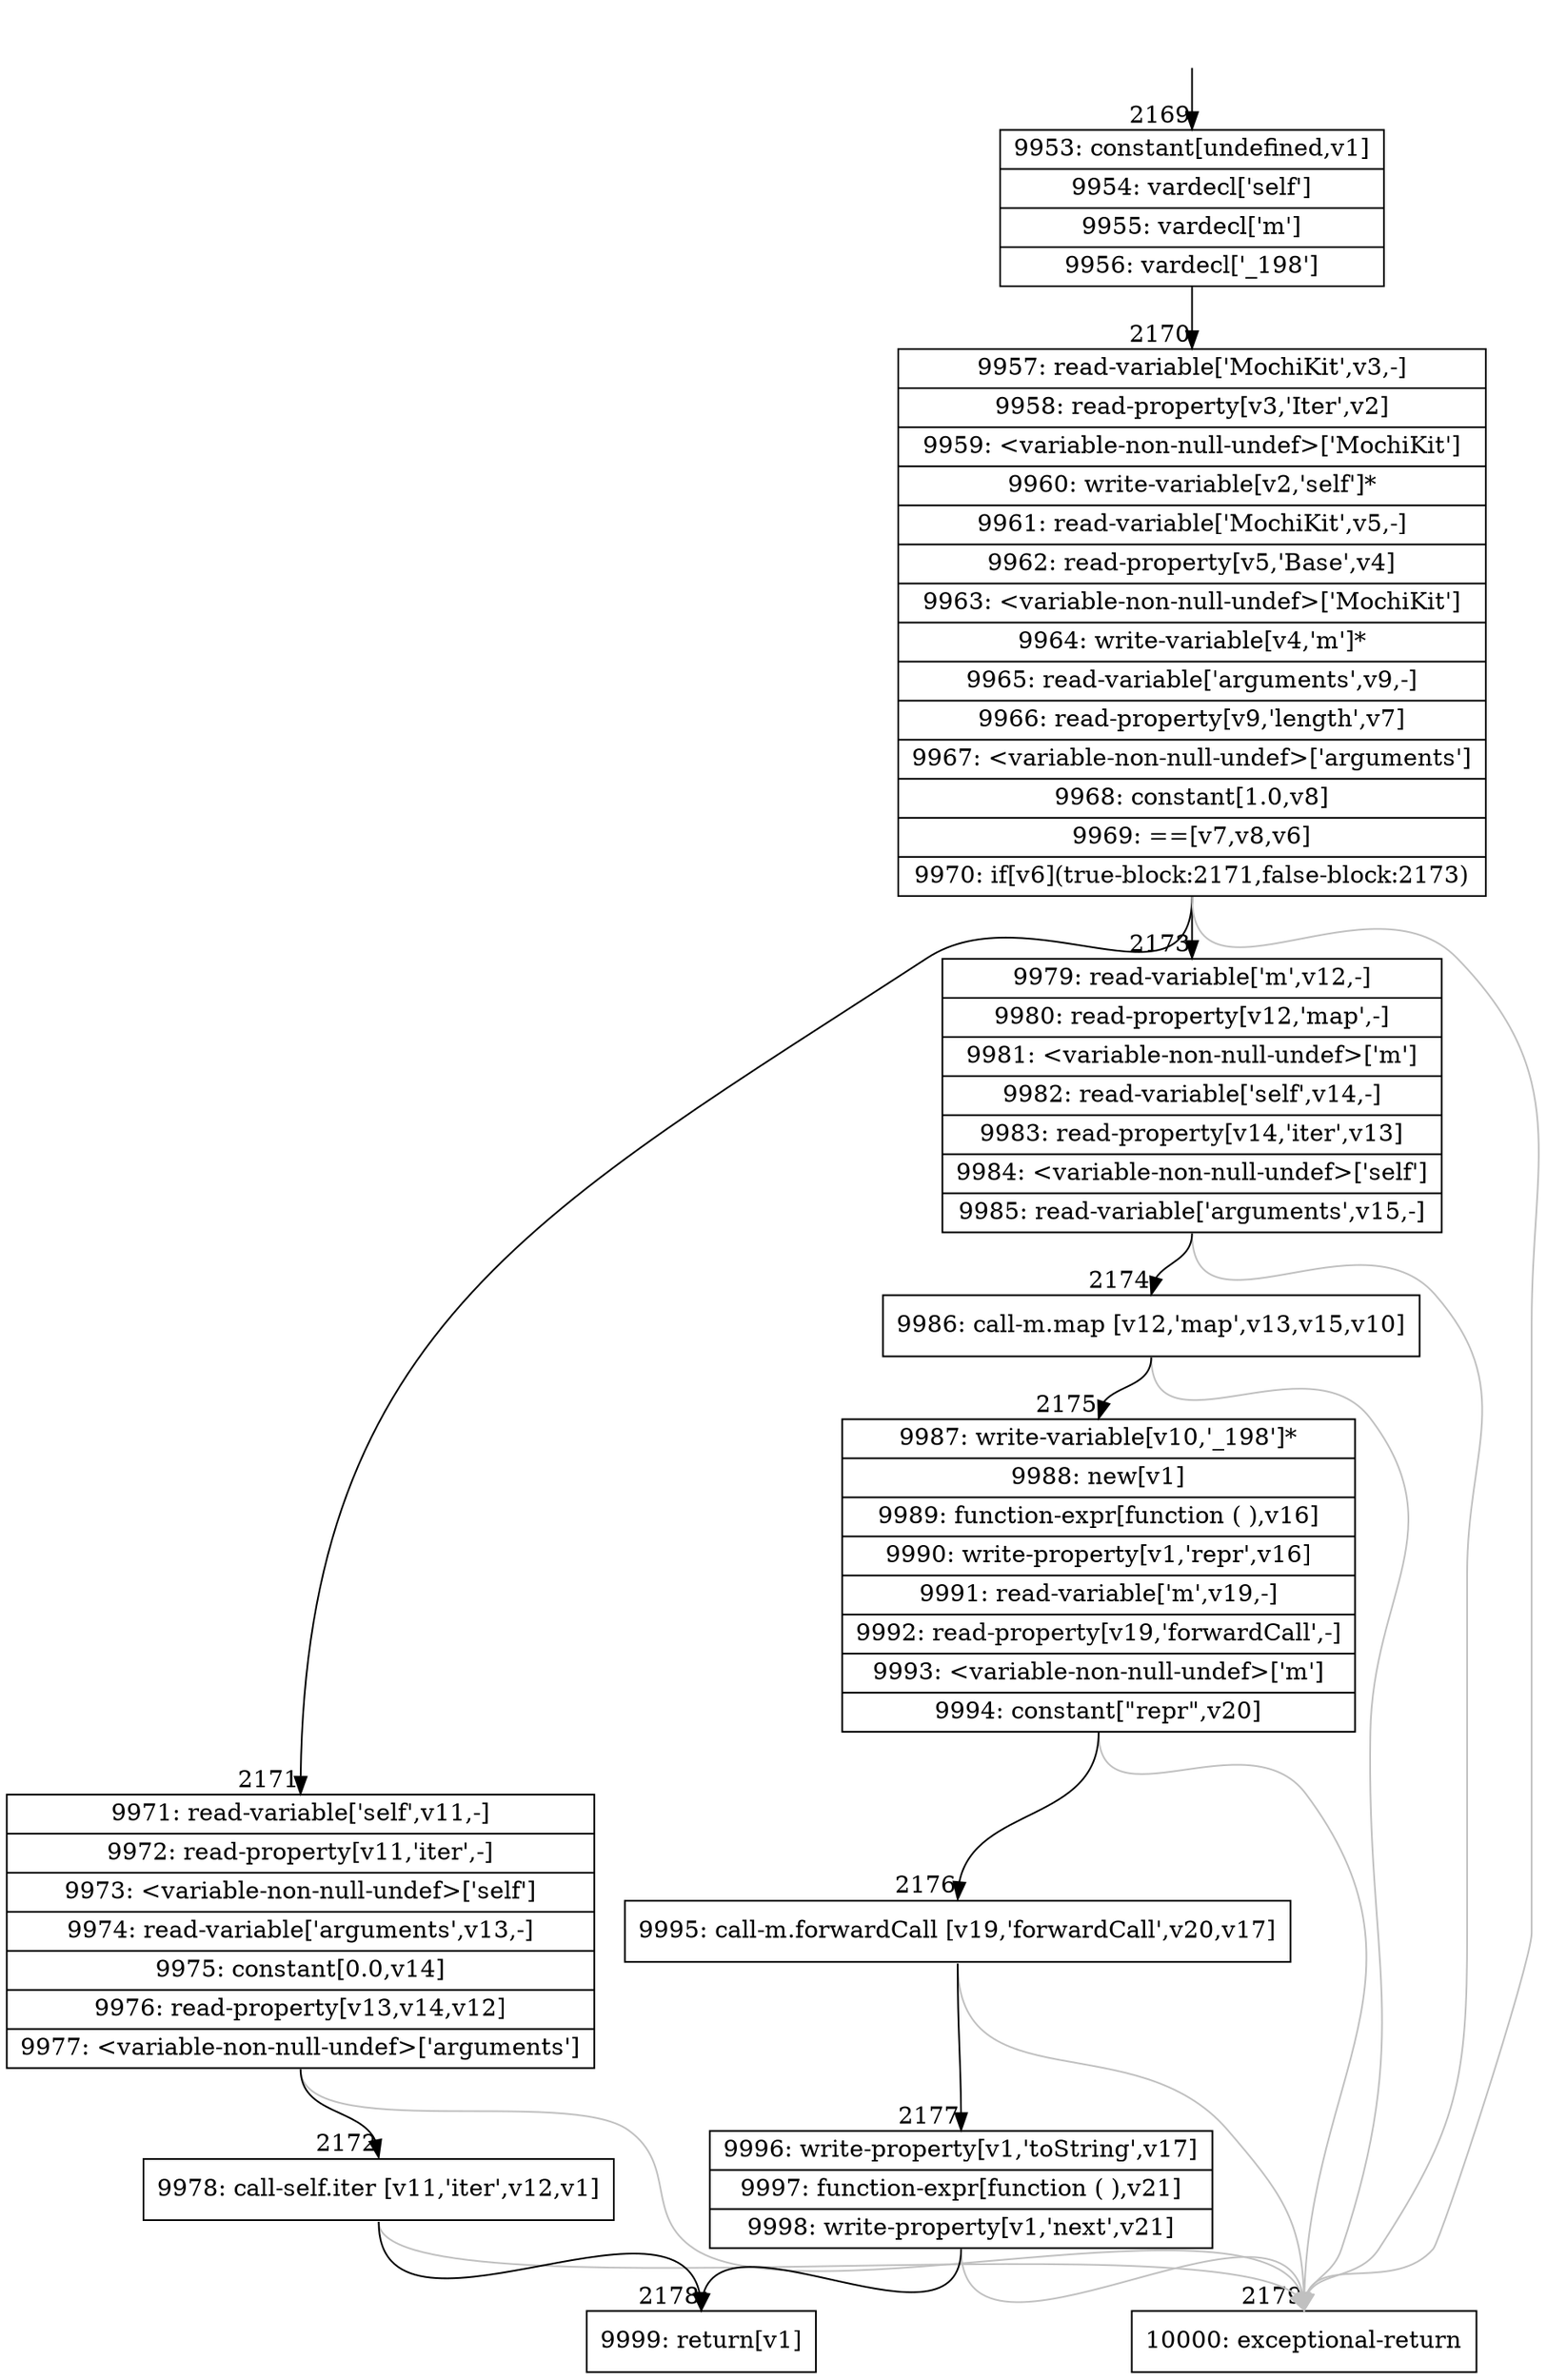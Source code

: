 digraph {
rankdir="TD"
BB_entry161[shape=none,label=""];
BB_entry161 -> BB2169 [tailport=s, headport=n, headlabel="    2169"]
BB2169 [shape=record label="{9953: constant[undefined,v1]|9954: vardecl['self']|9955: vardecl['m']|9956: vardecl['_198']}" ] 
BB2169 -> BB2170 [tailport=s, headport=n, headlabel="      2170"]
BB2170 [shape=record label="{9957: read-variable['MochiKit',v3,-]|9958: read-property[v3,'Iter',v2]|9959: \<variable-non-null-undef\>['MochiKit']|9960: write-variable[v2,'self']*|9961: read-variable['MochiKit',v5,-]|9962: read-property[v5,'Base',v4]|9963: \<variable-non-null-undef\>['MochiKit']|9964: write-variable[v4,'m']*|9965: read-variable['arguments',v9,-]|9966: read-property[v9,'length',v7]|9967: \<variable-non-null-undef\>['arguments']|9968: constant[1.0,v8]|9969: ==[v7,v8,v6]|9970: if[v6](true-block:2171,false-block:2173)}" ] 
BB2170 -> BB2171 [tailport=s, headport=n, headlabel="      2171"]
BB2170 -> BB2173 [tailport=s, headport=n, headlabel="      2173"]
BB2170 -> BB2179 [tailport=s, headport=n, color=gray, headlabel="      2179"]
BB2171 [shape=record label="{9971: read-variable['self',v11,-]|9972: read-property[v11,'iter',-]|9973: \<variable-non-null-undef\>['self']|9974: read-variable['arguments',v13,-]|9975: constant[0.0,v14]|9976: read-property[v13,v14,v12]|9977: \<variable-non-null-undef\>['arguments']}" ] 
BB2171 -> BB2172 [tailport=s, headport=n, headlabel="      2172"]
BB2171 -> BB2179 [tailport=s, headport=n, color=gray]
BB2172 [shape=record label="{9978: call-self.iter [v11,'iter',v12,v1]}" ] 
BB2172 -> BB2178 [tailport=s, headport=n, headlabel="      2178"]
BB2172 -> BB2179 [tailport=s, headport=n, color=gray]
BB2173 [shape=record label="{9979: read-variable['m',v12,-]|9980: read-property[v12,'map',-]|9981: \<variable-non-null-undef\>['m']|9982: read-variable['self',v14,-]|9983: read-property[v14,'iter',v13]|9984: \<variable-non-null-undef\>['self']|9985: read-variable['arguments',v15,-]}" ] 
BB2173 -> BB2174 [tailport=s, headport=n, headlabel="      2174"]
BB2173 -> BB2179 [tailport=s, headport=n, color=gray]
BB2174 [shape=record label="{9986: call-m.map [v12,'map',v13,v15,v10]}" ] 
BB2174 -> BB2175 [tailport=s, headport=n, headlabel="      2175"]
BB2174 -> BB2179 [tailport=s, headport=n, color=gray]
BB2175 [shape=record label="{9987: write-variable[v10,'_198']*|9988: new[v1]|9989: function-expr[function ( ),v16]|9990: write-property[v1,'repr',v16]|9991: read-variable['m',v19,-]|9992: read-property[v19,'forwardCall',-]|9993: \<variable-non-null-undef\>['m']|9994: constant[\"repr\",v20]}" ] 
BB2175 -> BB2176 [tailport=s, headport=n, headlabel="      2176"]
BB2175 -> BB2179 [tailport=s, headport=n, color=gray]
BB2176 [shape=record label="{9995: call-m.forwardCall [v19,'forwardCall',v20,v17]}" ] 
BB2176 -> BB2177 [tailport=s, headport=n, headlabel="      2177"]
BB2176 -> BB2179 [tailport=s, headport=n, color=gray]
BB2177 [shape=record label="{9996: write-property[v1,'toString',v17]|9997: function-expr[function ( ),v21]|9998: write-property[v1,'next',v21]}" ] 
BB2177 -> BB2178 [tailport=s, headport=n]
BB2177 -> BB2179 [tailport=s, headport=n, color=gray]
BB2178 [shape=record label="{9999: return[v1]}" ] 
BB2179 [shape=record label="{10000: exceptional-return}" ] 
//#$~ 1314
}
